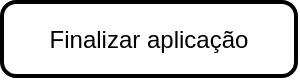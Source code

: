 <mxfile version="21.8.2" type="github">
  <diagram name="Página-1" id="aFt2m-FcKVr9t_Sr_unZ">
    <mxGraphModel dx="799" dy="432" grid="1" gridSize="10" guides="1" tooltips="1" connect="1" arrows="1" fold="1" page="1" pageScale="1" pageWidth="827" pageHeight="1169" math="0" shadow="0">
      <root>
        <mxCell id="0" />
        <mxCell id="1" parent="0" />
        <mxCell id="14" value="Finalizar aplicação" style="rounded=1;absoluteArcSize=1;arcSize=14;whiteSpace=wrap;strokeWidth=2;" parent="1" vertex="1">
          <mxGeometry x="68" y="609" width="147" height="37" as="geometry" />
        </mxCell>
      </root>
    </mxGraphModel>
  </diagram>
</mxfile>
